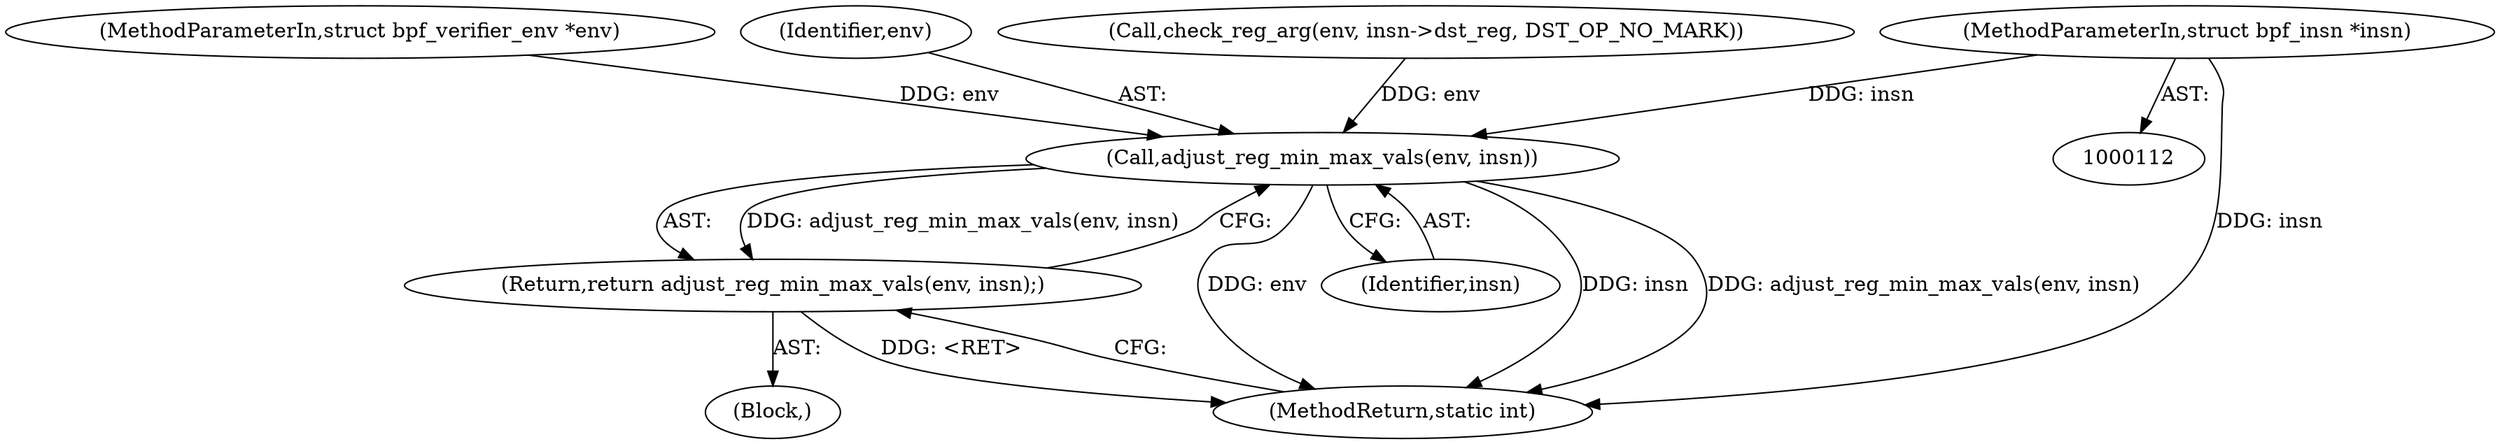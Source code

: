 digraph "0_linux_95a762e2c8c942780948091f8f2a4f32fce1ac6f@pointer" {
"1000114" [label="(MethodParameterIn,struct bpf_insn *insn)"];
"1000625" [label="(Call,adjust_reg_min_max_vals(env, insn))"];
"1000624" [label="(Return,return adjust_reg_min_max_vals(env, insn);)"];
"1000627" [label="(Identifier,insn)"];
"1000114" [label="(MethodParameterIn,struct bpf_insn *insn)"];
"1000625" [label="(Call,adjust_reg_min_max_vals(env, insn))"];
"1000630" [label="(MethodReturn,static int)"];
"1000457" [label="(Block,)"];
"1000624" [label="(Return,return adjust_reg_min_max_vals(env, insn);)"];
"1000113" [label="(MethodParameterIn,struct bpf_verifier_env *env)"];
"1000626" [label="(Identifier,env)"];
"1000614" [label="(Call,check_reg_arg(env, insn->dst_reg, DST_OP_NO_MARK))"];
"1000114" -> "1000112"  [label="AST: "];
"1000114" -> "1000630"  [label="DDG: insn"];
"1000114" -> "1000625"  [label="DDG: insn"];
"1000625" -> "1000624"  [label="AST: "];
"1000625" -> "1000627"  [label="CFG: "];
"1000626" -> "1000625"  [label="AST: "];
"1000627" -> "1000625"  [label="AST: "];
"1000624" -> "1000625"  [label="CFG: "];
"1000625" -> "1000630"  [label="DDG: env"];
"1000625" -> "1000630"  [label="DDG: insn"];
"1000625" -> "1000630"  [label="DDG: adjust_reg_min_max_vals(env, insn)"];
"1000625" -> "1000624"  [label="DDG: adjust_reg_min_max_vals(env, insn)"];
"1000614" -> "1000625"  [label="DDG: env"];
"1000113" -> "1000625"  [label="DDG: env"];
"1000624" -> "1000457"  [label="AST: "];
"1000630" -> "1000624"  [label="CFG: "];
"1000624" -> "1000630"  [label="DDG: <RET>"];
}

